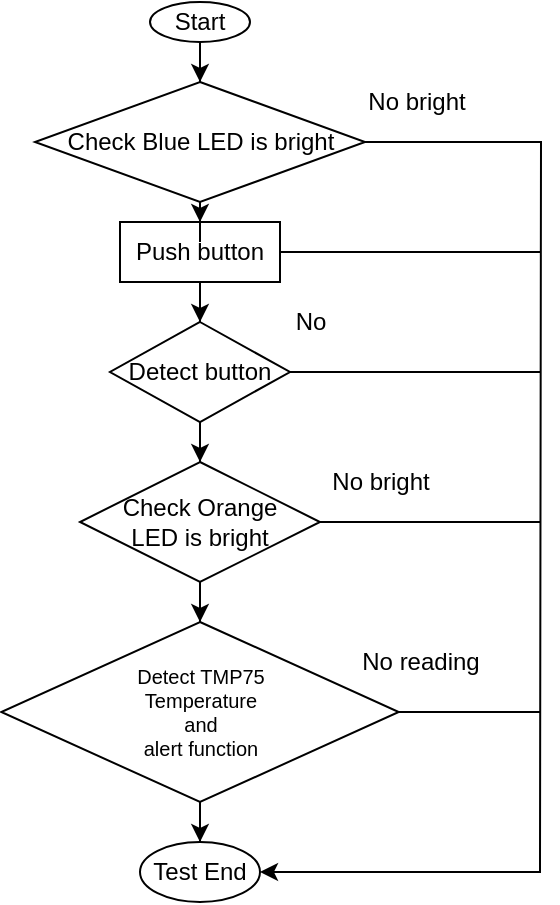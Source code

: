 <mxfile version="12.9.6" type="github">
  <diagram id="qrGEZ7d2ItmtNZZTiHF2" name="Page-1">
    <mxGraphModel dx="981" dy="548" grid="1" gridSize="10" guides="1" tooltips="1" connect="1" arrows="1" fold="1" page="1" pageScale="1" pageWidth="827" pageHeight="1169" math="0" shadow="0">
      <root>
        <mxCell id="0" />
        <mxCell id="1" parent="0" />
        <mxCell id="YghnJZwzXwjtp5xYnZhh-16" style="edgeStyle=orthogonalEdgeStyle;rounded=0;orthogonalLoop=1;jettySize=auto;html=1;entryX=0.5;entryY=0;entryDx=0;entryDy=0;" edge="1" parent="1" source="YghnJZwzXwjtp5xYnZhh-2" target="YghnJZwzXwjtp5xYnZhh-5">
          <mxGeometry relative="1" as="geometry" />
        </mxCell>
        <mxCell id="YghnJZwzXwjtp5xYnZhh-2" value="Start" style="ellipse;whiteSpace=wrap;html=1;" vertex="1" parent="1">
          <mxGeometry x="75" y="60" width="50" height="20" as="geometry" />
        </mxCell>
        <mxCell id="YghnJZwzXwjtp5xYnZhh-18" style="edgeStyle=orthogonalEdgeStyle;rounded=0;orthogonalLoop=1;jettySize=auto;html=1;entryX=0.5;entryY=0;entryDx=0;entryDy=0;" edge="1" parent="1" source="YghnJZwzXwjtp5xYnZhh-4" target="YghnJZwzXwjtp5xYnZhh-7">
          <mxGeometry relative="1" as="geometry" />
        </mxCell>
        <mxCell id="YghnJZwzXwjtp5xYnZhh-28" style="edgeStyle=orthogonalEdgeStyle;rounded=0;orthogonalLoop=1;jettySize=auto;html=1;endArrow=none;endFill=0;" edge="1" parent="1" source="YghnJZwzXwjtp5xYnZhh-4">
          <mxGeometry relative="1" as="geometry">
            <mxPoint x="270" y="185" as="targetPoint" />
          </mxGeometry>
        </mxCell>
        <mxCell id="YghnJZwzXwjtp5xYnZhh-4" value="Push button" style="rounded=0;whiteSpace=wrap;html=1;" vertex="1" parent="1">
          <mxGeometry x="60" y="170" width="80" height="30" as="geometry" />
        </mxCell>
        <mxCell id="YghnJZwzXwjtp5xYnZhh-17" style="edgeStyle=orthogonalEdgeStyle;rounded=0;orthogonalLoop=1;jettySize=auto;html=1;entryX=0.5;entryY=0;entryDx=0;entryDy=0;" edge="1" parent="1" source="YghnJZwzXwjtp5xYnZhh-5" target="YghnJZwzXwjtp5xYnZhh-4">
          <mxGeometry relative="1" as="geometry" />
        </mxCell>
        <mxCell id="YghnJZwzXwjtp5xYnZhh-27" style="edgeStyle=orthogonalEdgeStyle;rounded=0;orthogonalLoop=1;jettySize=auto;html=1;endArrow=none;endFill=0;" edge="1" parent="1" source="YghnJZwzXwjtp5xYnZhh-5">
          <mxGeometry relative="1" as="geometry">
            <mxPoint x="270" y="490" as="targetPoint" />
          </mxGeometry>
        </mxCell>
        <mxCell id="YghnJZwzXwjtp5xYnZhh-5" value="&lt;span style=&quot;text-align: left ; white-space: normal&quot;&gt;Check Blue LED is bright&lt;br&gt;&lt;/span&gt;" style="rhombus;whiteSpace=wrap;html=1;" vertex="1" parent="1">
          <mxGeometry x="17.5" y="100" width="165" height="60" as="geometry" />
        </mxCell>
        <mxCell id="YghnJZwzXwjtp5xYnZhh-23" style="edgeStyle=orthogonalEdgeStyle;rounded=0;orthogonalLoop=1;jettySize=auto;html=1;entryX=0.5;entryY=0;entryDx=0;entryDy=0;" edge="1" parent="1" source="YghnJZwzXwjtp5xYnZhh-6" target="YghnJZwzXwjtp5xYnZhh-22">
          <mxGeometry relative="1" as="geometry" />
        </mxCell>
        <mxCell id="YghnJZwzXwjtp5xYnZhh-32" style="edgeStyle=orthogonalEdgeStyle;rounded=0;orthogonalLoop=1;jettySize=auto;html=1;endArrow=none;endFill=0;" edge="1" parent="1" source="YghnJZwzXwjtp5xYnZhh-6">
          <mxGeometry relative="1" as="geometry">
            <mxPoint x="270" y="320" as="targetPoint" />
          </mxGeometry>
        </mxCell>
        <mxCell id="YghnJZwzXwjtp5xYnZhh-6" value="&lt;span style=&quot;text-align: left ; white-space: normal&quot;&gt;Check Orange&lt;br&gt;LED is bright&lt;/span&gt;" style="rhombus;whiteSpace=wrap;html=1;" vertex="1" parent="1">
          <mxGeometry x="40" y="290" width="120" height="60" as="geometry" />
        </mxCell>
        <mxCell id="YghnJZwzXwjtp5xYnZhh-19" style="edgeStyle=orthogonalEdgeStyle;rounded=0;orthogonalLoop=1;jettySize=auto;html=1;entryX=0.5;entryY=0;entryDx=0;entryDy=0;" edge="1" parent="1" source="YghnJZwzXwjtp5xYnZhh-7" target="YghnJZwzXwjtp5xYnZhh-6">
          <mxGeometry relative="1" as="geometry" />
        </mxCell>
        <mxCell id="YghnJZwzXwjtp5xYnZhh-31" style="edgeStyle=orthogonalEdgeStyle;rounded=0;orthogonalLoop=1;jettySize=auto;html=1;endArrow=none;endFill=0;" edge="1" parent="1" source="YghnJZwzXwjtp5xYnZhh-7">
          <mxGeometry relative="1" as="geometry">
            <mxPoint x="270" y="245" as="targetPoint" />
          </mxGeometry>
        </mxCell>
        <mxCell id="YghnJZwzXwjtp5xYnZhh-7" value="&lt;span style=&quot;text-align: left ; white-space: normal&quot;&gt;Detect button&lt;/span&gt;" style="rhombus;whiteSpace=wrap;html=1;" vertex="1" parent="1">
          <mxGeometry x="55" y="220" width="90" height="50" as="geometry" />
        </mxCell>
        <mxCell id="YghnJZwzXwjtp5xYnZhh-35" style="edgeStyle=orthogonalEdgeStyle;rounded=0;orthogonalLoop=1;jettySize=auto;html=1;endArrow=none;endFill=0;fontSize=10;startArrow=classic;startFill=1;" edge="1" parent="1" source="YghnJZwzXwjtp5xYnZhh-9">
          <mxGeometry relative="1" as="geometry">
            <mxPoint x="270" y="490" as="targetPoint" />
            <Array as="points">
              <mxPoint x="270" y="495" />
            </Array>
          </mxGeometry>
        </mxCell>
        <mxCell id="YghnJZwzXwjtp5xYnZhh-9" value="Test End" style="ellipse;whiteSpace=wrap;html=1;" vertex="1" parent="1">
          <mxGeometry x="70" y="480" width="60" height="30" as="geometry" />
        </mxCell>
        <mxCell id="YghnJZwzXwjtp5xYnZhh-11" value="No bright" style="text;html=1;align=center;verticalAlign=middle;resizable=0;points=[];autosize=1;" vertex="1" parent="1">
          <mxGeometry x="177.5" y="100" width="60" height="20" as="geometry" />
        </mxCell>
        <mxCell id="YghnJZwzXwjtp5xYnZhh-20" value="No" style="text;html=1;align=center;verticalAlign=middle;resizable=0;points=[];autosize=1;" vertex="1" parent="1">
          <mxGeometry x="140" y="210" width="30" height="20" as="geometry" />
        </mxCell>
        <mxCell id="YghnJZwzXwjtp5xYnZhh-21" value="No bright" style="text;html=1;align=center;verticalAlign=middle;resizable=0;points=[];autosize=1;" vertex="1" parent="1">
          <mxGeometry x="160" y="290" width="60" height="20" as="geometry" />
        </mxCell>
        <mxCell id="YghnJZwzXwjtp5xYnZhh-26" style="edgeStyle=orthogonalEdgeStyle;rounded=0;orthogonalLoop=1;jettySize=auto;html=1;" edge="1" parent="1" source="YghnJZwzXwjtp5xYnZhh-22" target="YghnJZwzXwjtp5xYnZhh-9">
          <mxGeometry relative="1" as="geometry" />
        </mxCell>
        <mxCell id="YghnJZwzXwjtp5xYnZhh-34" style="edgeStyle=orthogonalEdgeStyle;rounded=0;orthogonalLoop=1;jettySize=auto;html=1;endArrow=none;endFill=0;fontSize=10;" edge="1" parent="1" source="YghnJZwzXwjtp5xYnZhh-22">
          <mxGeometry relative="1" as="geometry">
            <mxPoint x="270" y="415" as="targetPoint" />
          </mxGeometry>
        </mxCell>
        <mxCell id="YghnJZwzXwjtp5xYnZhh-22" value="&lt;span style=&quot;white-space: normal ; font-size: 10px&quot;&gt;Detect TMP75&lt;br style=&quot;font-size: 10px&quot;&gt;&lt;div style=&quot;font-size: 10px&quot;&gt;&lt;span style=&quot;font-size: 10px&quot;&gt;Temperature&lt;/span&gt;&lt;/div&gt;&lt;div style=&quot;font-size: 10px&quot;&gt;&lt;span style=&quot;font-size: 10px&quot;&gt;and&lt;/span&gt;&lt;/div&gt;&lt;div style=&quot;font-size: 10px&quot;&gt;&lt;span style=&quot;font-size: 10px&quot;&gt;alert function&lt;/span&gt;&lt;/div&gt;&lt;/span&gt;" style="rhombus;whiteSpace=wrap;html=1;align=center;fontSize=10;" vertex="1" parent="1">
          <mxGeometry x="0.63" y="370" width="198.75" height="90" as="geometry" />
        </mxCell>
        <mxCell id="YghnJZwzXwjtp5xYnZhh-25" value="No reading" style="text;html=1;align=center;verticalAlign=middle;resizable=0;points=[];autosize=1;" vertex="1" parent="1">
          <mxGeometry x="175" y="380" width="70" height="20" as="geometry" />
        </mxCell>
      </root>
    </mxGraphModel>
  </diagram>
</mxfile>
